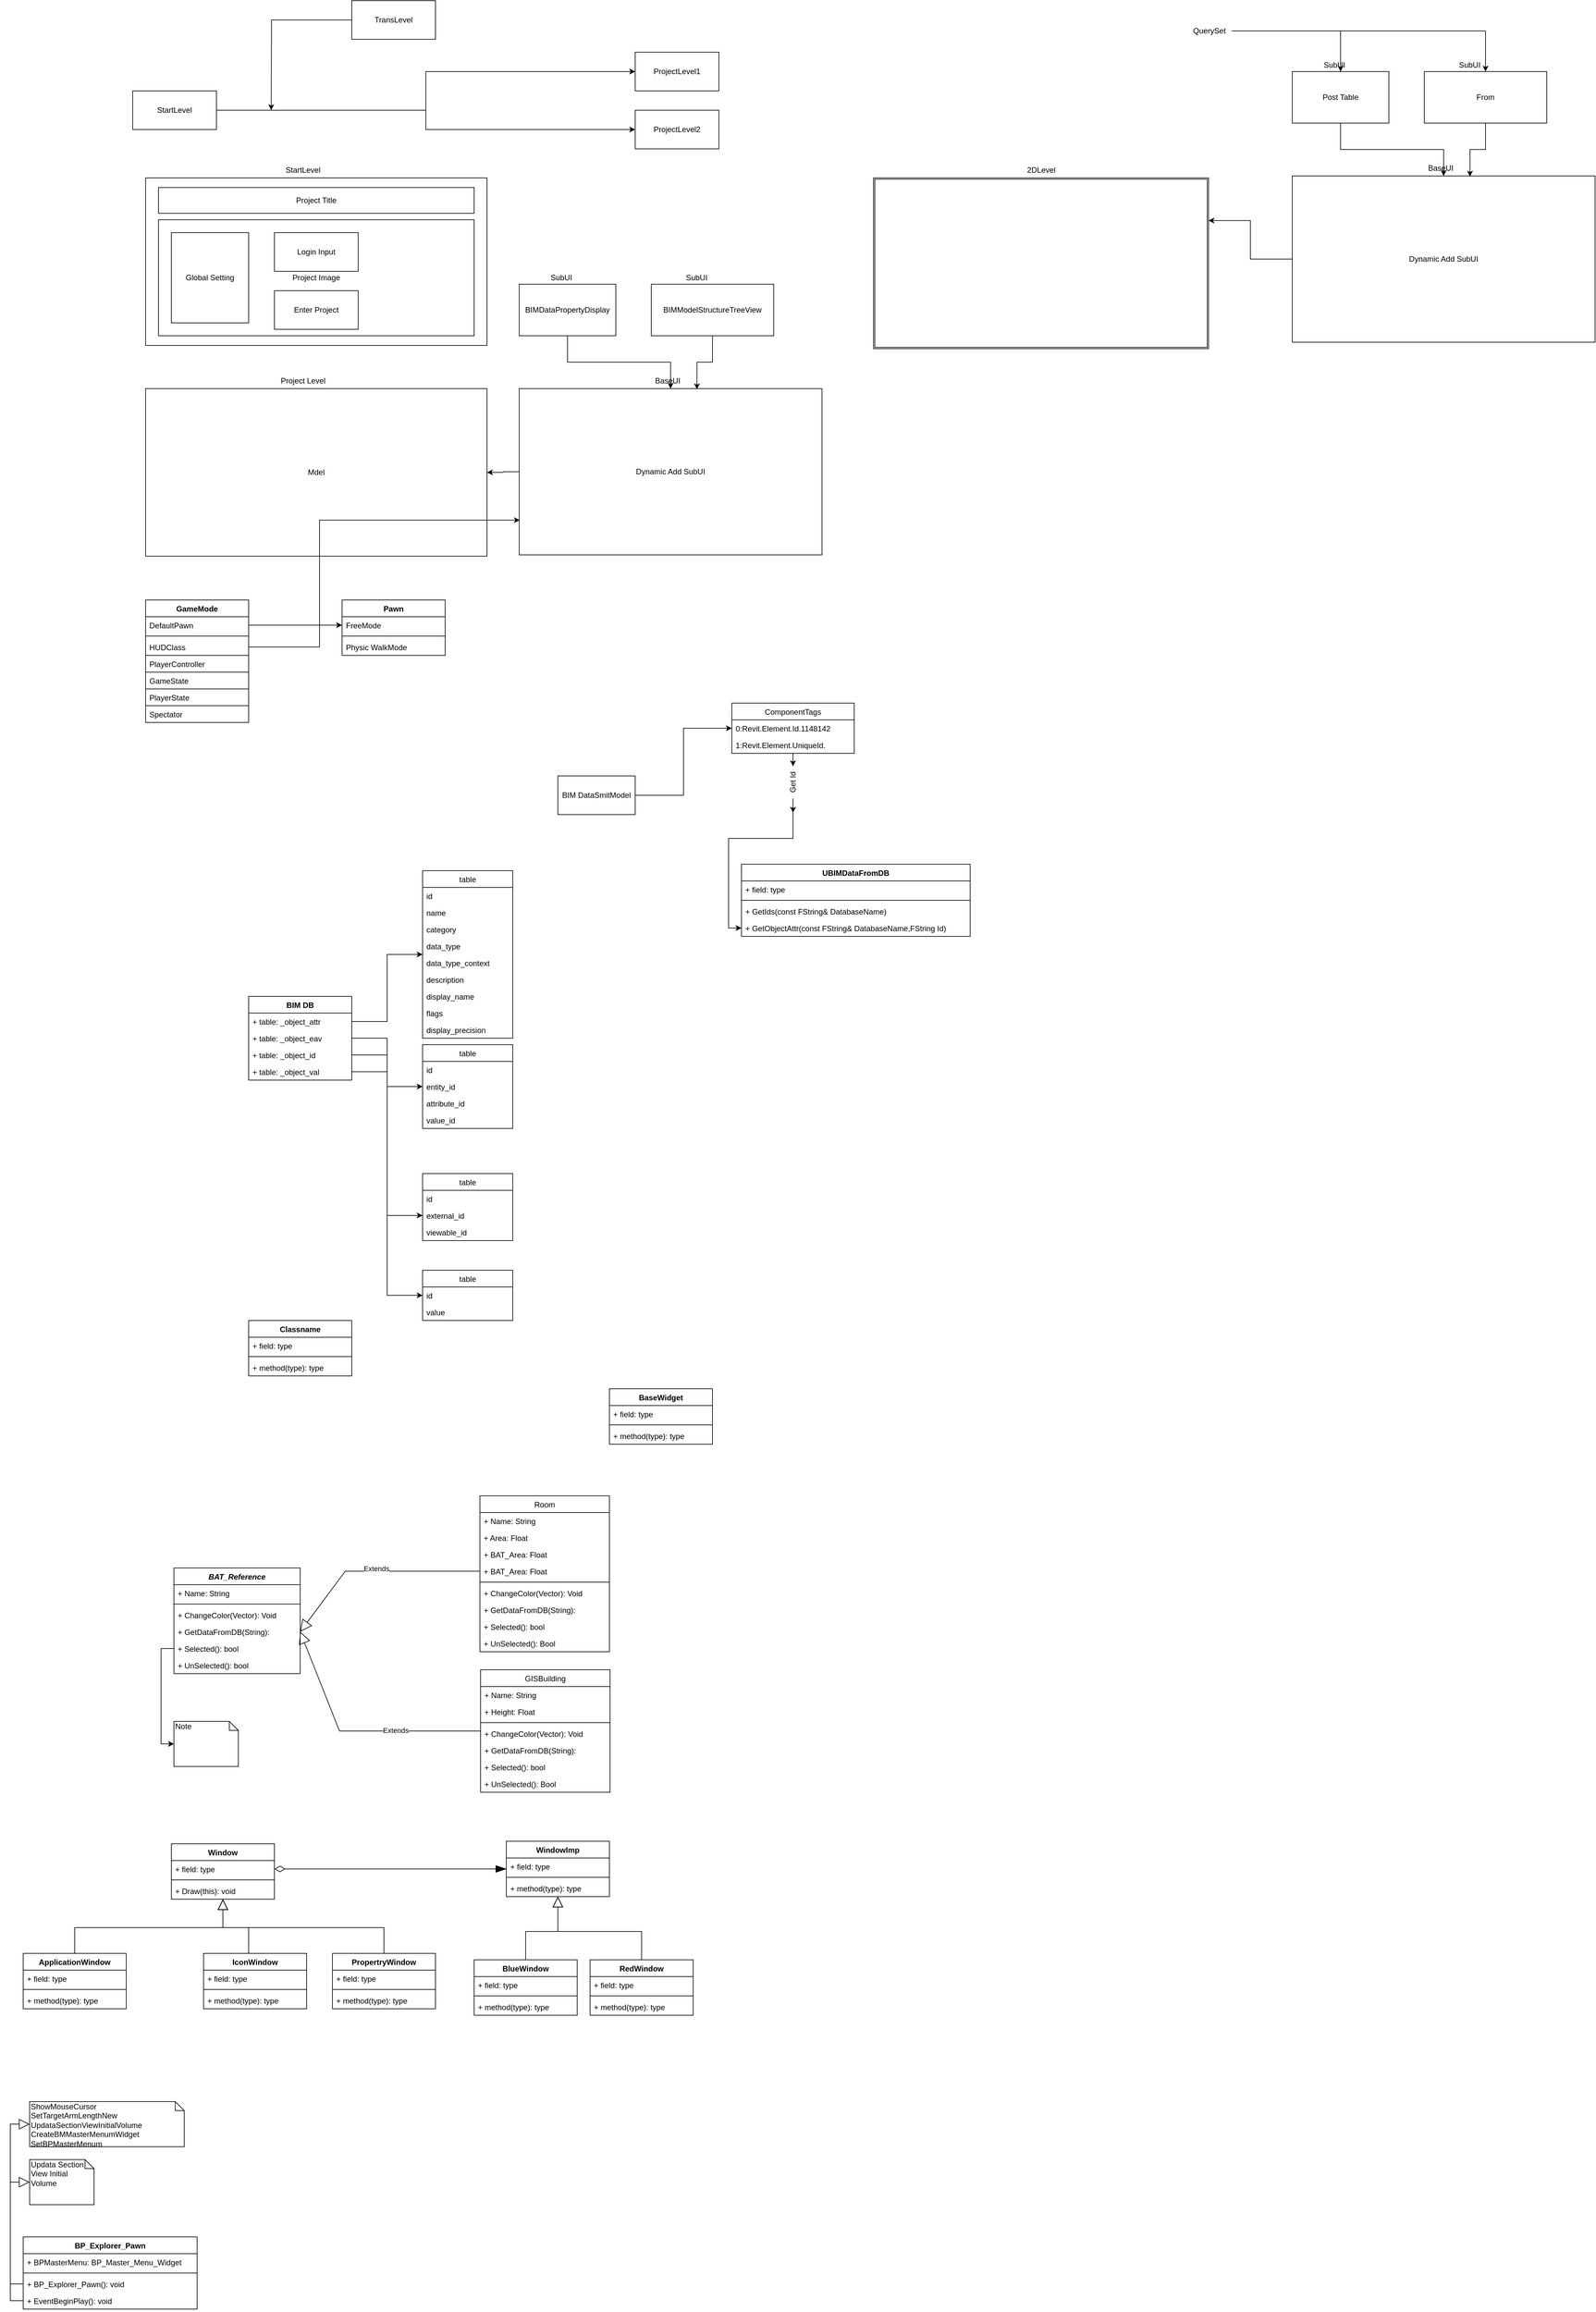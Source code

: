 <mxfile version="13.1.3" type="github">
  <diagram name="Page-1" id="9f46799a-70d6-7492-0946-bef42562c5a5">
    <mxGraphModel dx="2522" dy="833" grid="1" gridSize="10" guides="1" tooltips="1" connect="1" arrows="1" fold="1" page="1" pageScale="1" pageWidth="1100" pageHeight="850" background="#ffffff" math="0" shadow="0">
      <root>
        <mxCell id="0" />
        <mxCell id="1" parent="0" />
        <mxCell id="k9CPRZBm4vdzibTK0ZEi-4" style="edgeStyle=orthogonalEdgeStyle;rounded=0;orthogonalLoop=1;jettySize=auto;html=1;exitX=1;exitY=0.5;exitDx=0;exitDy=0;" parent="1" source="k9CPRZBm4vdzibTK0ZEi-2" target="k9CPRZBm4vdzibTK0ZEi-3" edge="1">
          <mxGeometry relative="1" as="geometry" />
        </mxCell>
        <mxCell id="k9CPRZBm4vdzibTK0ZEi-9" style="edgeStyle=orthogonalEdgeStyle;rounded=0;orthogonalLoop=1;jettySize=auto;html=1;" parent="1" source="k9CPRZBm4vdzibTK0ZEi-2" target="k9CPRZBm4vdzibTK0ZEi-8" edge="1">
          <mxGeometry relative="1" as="geometry" />
        </mxCell>
        <mxCell id="k9CPRZBm4vdzibTK0ZEi-2" value="StartLevel" style="rounded=0;whiteSpace=wrap;html=1;" parent="1" vertex="1">
          <mxGeometry x="40" y="160" width="130" height="60" as="geometry" />
        </mxCell>
        <mxCell id="k9CPRZBm4vdzibTK0ZEi-3" value="ProjectLevel1" style="rounded=0;whiteSpace=wrap;html=1;" parent="1" vertex="1">
          <mxGeometry x="820" y="100" width="130" height="60" as="geometry" />
        </mxCell>
        <mxCell id="k9CPRZBm4vdzibTK0ZEi-7" style="edgeStyle=orthogonalEdgeStyle;rounded=0;orthogonalLoop=1;jettySize=auto;html=1;" parent="1" source="k9CPRZBm4vdzibTK0ZEi-6" edge="1">
          <mxGeometry relative="1" as="geometry">
            <mxPoint x="255" y="190" as="targetPoint" />
          </mxGeometry>
        </mxCell>
        <mxCell id="k9CPRZBm4vdzibTK0ZEi-6" value="TransLevel" style="rounded=0;whiteSpace=wrap;html=1;" parent="1" vertex="1">
          <mxGeometry x="380" y="20" width="130" height="60" as="geometry" />
        </mxCell>
        <mxCell id="k9CPRZBm4vdzibTK0ZEi-8" value="ProjectLevel2" style="rounded=0;whiteSpace=wrap;html=1;" parent="1" vertex="1">
          <mxGeometry x="820" y="190" width="130" height="60" as="geometry" />
        </mxCell>
        <mxCell id="k9CPRZBm4vdzibTK0ZEi-12" value="" style="rounded=0;whiteSpace=wrap;html=1;" parent="1" vertex="1">
          <mxGeometry x="60" y="295" width="530" height="260" as="geometry" />
        </mxCell>
        <mxCell id="k9CPRZBm4vdzibTK0ZEi-14" value="Project Image" style="rounded=0;whiteSpace=wrap;html=1;" parent="1" vertex="1">
          <mxGeometry x="80" y="360" width="490" height="180" as="geometry" />
        </mxCell>
        <mxCell id="k9CPRZBm4vdzibTK0ZEi-15" value="Project Title" style="rounded=0;whiteSpace=wrap;html=1;" parent="1" vertex="1">
          <mxGeometry x="80" y="310" width="490" height="40" as="geometry" />
        </mxCell>
        <mxCell id="k9CPRZBm4vdzibTK0ZEi-17" value="StartLevel" style="text;html=1;align=center;verticalAlign=middle;resizable=0;points=[];autosize=1;" parent="1" vertex="1">
          <mxGeometry x="269" y="273" width="70" height="20" as="geometry" />
        </mxCell>
        <mxCell id="k9CPRZBm4vdzibTK0ZEi-18" value="Mdel" style="rounded=0;whiteSpace=wrap;html=1;" parent="1" vertex="1">
          <mxGeometry x="60" y="622" width="530" height="260" as="geometry" />
        </mxCell>
        <mxCell id="k9CPRZBm4vdzibTK0ZEi-21" value="Project Level" style="text;html=1;align=center;verticalAlign=middle;resizable=0;points=[];autosize=1;" parent="1" vertex="1">
          <mxGeometry x="264" y="600" width="80" height="20" as="geometry" />
        </mxCell>
        <mxCell id="k9CPRZBm4vdzibTK0ZEi-22" value="Login Input" style="rounded=0;whiteSpace=wrap;html=1;" parent="1" vertex="1">
          <mxGeometry x="260" y="380" width="130" height="60" as="geometry" />
        </mxCell>
        <mxCell id="k9CPRZBm4vdzibTK0ZEi-23" value="Global Setting" style="rounded=0;whiteSpace=wrap;html=1;" parent="1" vertex="1">
          <mxGeometry x="100" y="380" width="120" height="140" as="geometry" />
        </mxCell>
        <mxCell id="k9CPRZBm4vdzibTK0ZEi-24" value="Enter Project" style="rounded=0;whiteSpace=wrap;html=1;" parent="1" vertex="1">
          <mxGeometry x="260" y="470" width="130" height="60" as="geometry" />
        </mxCell>
        <mxCell id="k9CPRZBm4vdzibTK0ZEi-55" style="edgeStyle=orthogonalEdgeStyle;rounded=0;orthogonalLoop=1;jettySize=auto;html=1;" parent="1" source="k9CPRZBm4vdzibTK0ZEi-25" target="k9CPRZBm4vdzibTK0ZEi-18" edge="1">
          <mxGeometry relative="1" as="geometry" />
        </mxCell>
        <mxCell id="k9CPRZBm4vdzibTK0ZEi-25" value="Dynamic Add SubUI" style="rounded=0;whiteSpace=wrap;html=1;" parent="1" vertex="1">
          <mxGeometry x="640" y="622" width="470" height="258" as="geometry" />
        </mxCell>
        <mxCell id="k9CPRZBm4vdzibTK0ZEi-26" value="BaseUI" style="text;html=1;align=center;verticalAlign=middle;resizable=0;points=[];autosize=1;" parent="1" vertex="1">
          <mxGeometry x="845" y="600" width="50" height="20" as="geometry" />
        </mxCell>
        <mxCell id="k9CPRZBm4vdzibTK0ZEi-30" style="edgeStyle=orthogonalEdgeStyle;rounded=0;orthogonalLoop=1;jettySize=auto;html=1;" parent="1" source="k9CPRZBm4vdzibTK0ZEi-28" target="k9CPRZBm4vdzibTK0ZEi-25" edge="1">
          <mxGeometry relative="1" as="geometry" />
        </mxCell>
        <mxCell id="k9CPRZBm4vdzibTK0ZEi-28" value="BIMDataPropertyDisplay" style="rounded=0;whiteSpace=wrap;html=1;" parent="1" vertex="1">
          <mxGeometry x="640" y="460" width="150" height="80" as="geometry" />
        </mxCell>
        <mxCell id="k9CPRZBm4vdzibTK0ZEi-29" value="SubUI" style="text;html=1;align=center;verticalAlign=middle;resizable=0;points=[];autosize=1;" parent="1" vertex="1">
          <mxGeometry x="680" y="440" width="50" height="20" as="geometry" />
        </mxCell>
        <mxCell id="k9CPRZBm4vdzibTK0ZEi-37" value="GameMode" style="swimlane;fontStyle=1;align=center;verticalAlign=top;childLayout=stackLayout;horizontal=1;startSize=26;horizontalStack=0;resizeParent=1;resizeParentMax=0;resizeLast=0;collapsible=1;marginBottom=0;" parent="1" vertex="1">
          <mxGeometry x="60" y="950" width="160" height="190" as="geometry">
            <mxRectangle x="60" y="940" width="100" height="26" as="alternateBounds" />
          </mxGeometry>
        </mxCell>
        <mxCell id="k9CPRZBm4vdzibTK0ZEi-38" value="DefaultPawn" style="text;strokeColor=none;fillColor=none;align=left;verticalAlign=top;spacingLeft=4;spacingRight=4;overflow=hidden;rotatable=0;points=[[0,0.5],[1,0.5]];portConstraint=eastwest;" parent="k9CPRZBm4vdzibTK0ZEi-37" vertex="1">
          <mxGeometry y="26" width="160" height="26" as="geometry" />
        </mxCell>
        <mxCell id="k9CPRZBm4vdzibTK0ZEi-39" value="" style="line;strokeWidth=1;fillColor=none;align=left;verticalAlign=middle;spacingTop=-1;spacingLeft=3;spacingRight=3;rotatable=0;labelPosition=right;points=[];portConstraint=eastwest;" parent="k9CPRZBm4vdzibTK0ZEi-37" vertex="1">
          <mxGeometry y="52" width="160" height="8" as="geometry" />
        </mxCell>
        <mxCell id="k9CPRZBm4vdzibTK0ZEi-40" value="HUDClass" style="text;strokeColor=none;fillColor=none;align=left;verticalAlign=top;spacingLeft=4;spacingRight=4;overflow=hidden;rotatable=0;points=[[0,0.5],[1,0.5]];portConstraint=eastwest;" parent="k9CPRZBm4vdzibTK0ZEi-37" vertex="1">
          <mxGeometry y="60" width="160" height="26" as="geometry" />
        </mxCell>
        <mxCell id="k9CPRZBm4vdzibTK0ZEi-41" value="PlayerController" style="text;strokeColor=#000000;fillColor=none;align=left;verticalAlign=top;spacingLeft=4;spacingRight=4;overflow=hidden;rotatable=0;points=[[0,0.5],[1,0.5]];portConstraint=eastwest;" parent="k9CPRZBm4vdzibTK0ZEi-37" vertex="1">
          <mxGeometry y="86" width="160" height="26" as="geometry" />
        </mxCell>
        <mxCell id="k9CPRZBm4vdzibTK0ZEi-42" value="GameState" style="text;strokeColor=#000000;fillColor=none;align=left;verticalAlign=top;spacingLeft=4;spacingRight=4;overflow=hidden;rotatable=0;points=[[0,0.5],[1,0.5]];portConstraint=eastwest;" parent="k9CPRZBm4vdzibTK0ZEi-37" vertex="1">
          <mxGeometry y="112" width="160" height="26" as="geometry" />
        </mxCell>
        <mxCell id="k9CPRZBm4vdzibTK0ZEi-43" value="PlayerState" style="text;strokeColor=#000000;fillColor=none;align=left;verticalAlign=top;spacingLeft=4;spacingRight=4;overflow=hidden;rotatable=0;points=[[0,0.5],[1,0.5]];portConstraint=eastwest;" parent="k9CPRZBm4vdzibTK0ZEi-37" vertex="1">
          <mxGeometry y="138" width="160" height="26" as="geometry" />
        </mxCell>
        <mxCell id="k9CPRZBm4vdzibTK0ZEi-44" value="Spectator" style="text;strokeColor=#000000;fillColor=none;align=left;verticalAlign=top;spacingLeft=4;spacingRight=4;overflow=hidden;rotatable=0;points=[[0,0.5],[1,0.5]];portConstraint=eastwest;" parent="k9CPRZBm4vdzibTK0ZEi-37" vertex="1">
          <mxGeometry y="164" width="160" height="26" as="geometry" />
        </mxCell>
        <mxCell id="k9CPRZBm4vdzibTK0ZEi-50" style="edgeStyle=orthogonalEdgeStyle;rounded=0;orthogonalLoop=1;jettySize=auto;html=1;exitX=1;exitY=0.5;exitDx=0;exitDy=0;" parent="1" source="k9CPRZBm4vdzibTK0ZEi-38" target="k9CPRZBm4vdzibTK0ZEi-47" edge="1">
          <mxGeometry relative="1" as="geometry" />
        </mxCell>
        <mxCell id="k9CPRZBm4vdzibTK0ZEi-46" value="Pawn" style="swimlane;fontStyle=1;align=center;verticalAlign=top;childLayout=stackLayout;horizontal=1;startSize=26;horizontalStack=0;resizeParent=1;resizeParentMax=0;resizeLast=0;collapsible=1;marginBottom=0;strokeColor=#000000;" parent="1" vertex="1">
          <mxGeometry x="365" y="950" width="160" height="86" as="geometry" />
        </mxCell>
        <mxCell id="k9CPRZBm4vdzibTK0ZEi-47" value="FreeMode" style="text;strokeColor=none;fillColor=none;align=left;verticalAlign=top;spacingLeft=4;spacingRight=4;overflow=hidden;rotatable=0;points=[[0,0.5],[1,0.5]];portConstraint=eastwest;" parent="k9CPRZBm4vdzibTK0ZEi-46" vertex="1">
          <mxGeometry y="26" width="160" height="26" as="geometry" />
        </mxCell>
        <mxCell id="k9CPRZBm4vdzibTK0ZEi-48" value="" style="line;strokeWidth=1;fillColor=none;align=left;verticalAlign=middle;spacingTop=-1;spacingLeft=3;spacingRight=3;rotatable=0;labelPosition=right;points=[];portConstraint=eastwest;" parent="k9CPRZBm4vdzibTK0ZEi-46" vertex="1">
          <mxGeometry y="52" width="160" height="8" as="geometry" />
        </mxCell>
        <mxCell id="k9CPRZBm4vdzibTK0ZEi-49" value="Physic WalkMode" style="text;strokeColor=none;fillColor=none;align=left;verticalAlign=top;spacingLeft=4;spacingRight=4;overflow=hidden;rotatable=0;points=[[0,0.5],[1,0.5]];portConstraint=eastwest;" parent="k9CPRZBm4vdzibTK0ZEi-46" vertex="1">
          <mxGeometry y="60" width="160" height="26" as="geometry" />
        </mxCell>
        <mxCell id="k9CPRZBm4vdzibTK0ZEi-51" style="edgeStyle=orthogonalEdgeStyle;rounded=0;orthogonalLoop=1;jettySize=auto;html=1;entryX=0.002;entryY=0.791;entryDx=0;entryDy=0;entryPerimeter=0;" parent="1" source="k9CPRZBm4vdzibTK0ZEi-40" target="k9CPRZBm4vdzibTK0ZEi-25" edge="1">
          <mxGeometry relative="1" as="geometry">
            <Array as="points">
              <mxPoint x="330" y="1023" />
              <mxPoint x="330" y="826" />
            </Array>
          </mxGeometry>
        </mxCell>
        <mxCell id="k9CPRZBm4vdzibTK0ZEi-54" style="edgeStyle=orthogonalEdgeStyle;rounded=0;orthogonalLoop=1;jettySize=auto;html=1;entryX=0.587;entryY=0.004;entryDx=0;entryDy=0;entryPerimeter=0;" parent="1" source="k9CPRZBm4vdzibTK0ZEi-52" target="k9CPRZBm4vdzibTK0ZEi-25" edge="1">
          <mxGeometry relative="1" as="geometry" />
        </mxCell>
        <mxCell id="k9CPRZBm4vdzibTK0ZEi-52" value="BIMModelStructureTreeView" style="rounded=0;whiteSpace=wrap;html=1;" parent="1" vertex="1">
          <mxGeometry x="845" y="460" width="190" height="80" as="geometry" />
        </mxCell>
        <mxCell id="k9CPRZBm4vdzibTK0ZEi-53" value="SubUI" style="text;html=1;align=center;verticalAlign=middle;resizable=0;points=[];autosize=1;" parent="1" vertex="1">
          <mxGeometry x="890" y="440" width="50" height="20" as="geometry" />
        </mxCell>
        <mxCell id="k9CPRZBm4vdzibTK0ZEi-56" value="" style="shape=ext;double=1;rounded=0;whiteSpace=wrap;html=1;strokeColor=#000000;" parent="1" vertex="1">
          <mxGeometry x="1190" y="295" width="520" height="265" as="geometry" />
        </mxCell>
        <mxCell id="k9CPRZBm4vdzibTK0ZEi-57" value="2DLevel" style="text;html=1;align=center;verticalAlign=middle;resizable=0;points=[];autosize=1;" parent="1" vertex="1">
          <mxGeometry x="1420" y="273" width="60" height="20" as="geometry" />
        </mxCell>
        <mxCell id="k9CPRZBm4vdzibTK0ZEi-76" style="edgeStyle=orthogonalEdgeStyle;rounded=0;orthogonalLoop=1;jettySize=auto;html=1;entryX=1;entryY=0.25;entryDx=0;entryDy=0;" parent="1" source="k9CPRZBm4vdzibTK0ZEi-68" target="k9CPRZBm4vdzibTK0ZEi-56" edge="1">
          <mxGeometry relative="1" as="geometry" />
        </mxCell>
        <mxCell id="k9CPRZBm4vdzibTK0ZEi-68" value="Dynamic Add SubUI" style="rounded=0;whiteSpace=wrap;html=1;" parent="1" vertex="1">
          <mxGeometry x="1840" y="292" width="470" height="258" as="geometry" />
        </mxCell>
        <mxCell id="k9CPRZBm4vdzibTK0ZEi-69" value="BaseUI" style="text;html=1;align=center;verticalAlign=middle;resizable=0;points=[];autosize=1;" parent="1" vertex="1">
          <mxGeometry x="2045" y="270" width="50" height="20" as="geometry" />
        </mxCell>
        <mxCell id="k9CPRZBm4vdzibTK0ZEi-70" style="edgeStyle=orthogonalEdgeStyle;rounded=0;orthogonalLoop=1;jettySize=auto;html=1;" parent="1" source="k9CPRZBm4vdzibTK0ZEi-71" target="k9CPRZBm4vdzibTK0ZEi-68" edge="1">
          <mxGeometry relative="1" as="geometry" />
        </mxCell>
        <mxCell id="k9CPRZBm4vdzibTK0ZEi-71" value="Post Table" style="rounded=0;whiteSpace=wrap;html=1;" parent="1" vertex="1">
          <mxGeometry x="1840" y="130" width="150" height="80" as="geometry" />
        </mxCell>
        <mxCell id="k9CPRZBm4vdzibTK0ZEi-72" value="SubUI" style="text;html=1;align=center;verticalAlign=middle;resizable=0;points=[];autosize=1;" parent="1" vertex="1">
          <mxGeometry x="1880" y="110" width="50" height="20" as="geometry" />
        </mxCell>
        <mxCell id="k9CPRZBm4vdzibTK0ZEi-73" style="edgeStyle=orthogonalEdgeStyle;rounded=0;orthogonalLoop=1;jettySize=auto;html=1;entryX=0.587;entryY=0.004;entryDx=0;entryDy=0;entryPerimeter=0;" parent="1" source="k9CPRZBm4vdzibTK0ZEi-74" target="k9CPRZBm4vdzibTK0ZEi-68" edge="1">
          <mxGeometry relative="1" as="geometry" />
        </mxCell>
        <mxCell id="k9CPRZBm4vdzibTK0ZEi-74" value="From" style="rounded=0;whiteSpace=wrap;html=1;" parent="1" vertex="1">
          <mxGeometry x="2045" y="130" width="190" height="80" as="geometry" />
        </mxCell>
        <mxCell id="k9CPRZBm4vdzibTK0ZEi-75" value="SubUI" style="text;html=1;align=center;verticalAlign=middle;resizable=0;points=[];autosize=1;" parent="1" vertex="1">
          <mxGeometry x="2090" y="110" width="50" height="20" as="geometry" />
        </mxCell>
        <mxCell id="k9CPRZBm4vdzibTK0ZEi-79" style="edgeStyle=orthogonalEdgeStyle;rounded=0;orthogonalLoop=1;jettySize=auto;html=1;" parent="1" source="k9CPRZBm4vdzibTK0ZEi-78" target="k9CPRZBm4vdzibTK0ZEi-71" edge="1">
          <mxGeometry relative="1" as="geometry" />
        </mxCell>
        <mxCell id="k9CPRZBm4vdzibTK0ZEi-80" style="edgeStyle=orthogonalEdgeStyle;rounded=0;orthogonalLoop=1;jettySize=auto;html=1;" parent="1" source="k9CPRZBm4vdzibTK0ZEi-78" target="k9CPRZBm4vdzibTK0ZEi-74" edge="1">
          <mxGeometry relative="1" as="geometry" />
        </mxCell>
        <mxCell id="k9CPRZBm4vdzibTK0ZEi-78" value="QuerySet" style="text;html=1;align=center;verticalAlign=middle;resizable=0;points=[];autosize=1;" parent="1" vertex="1">
          <mxGeometry x="1676" y="57" width="70" height="20" as="geometry" />
        </mxCell>
        <mxCell id="blvbPl_zFzISdmnuiBMF-66" style="edgeStyle=orthogonalEdgeStyle;rounded=0;orthogonalLoop=1;jettySize=auto;html=1;exitX=1;exitY=0.5;exitDx=0;exitDy=0;entryX=0;entryY=0.5;entryDx=0;entryDy=0;" parent="1" source="blvbPl_zFzISdmnuiBMF-1" target="blvbPl_zFzISdmnuiBMF-54" edge="1">
          <mxGeometry relative="1" as="geometry" />
        </mxCell>
        <mxCell id="blvbPl_zFzISdmnuiBMF-1" value="BIM DataSmitModel" style="rounded=0;whiteSpace=wrap;html=1;" parent="1" vertex="1">
          <mxGeometry x="700" y="1223" width="120" height="60" as="geometry" />
        </mxCell>
        <mxCell id="blvbPl_zFzISdmnuiBMF-67" style="edgeStyle=orthogonalEdgeStyle;rounded=0;orthogonalLoop=1;jettySize=auto;html=1;" parent="1" source="BYONS-yTBRwHY7sCi9W4-3" edge="1">
          <mxGeometry relative="1" as="geometry">
            <mxPoint x="1065" y="1280" as="targetPoint" />
          </mxGeometry>
        </mxCell>
        <mxCell id="blvbPl_zFzISdmnuiBMF-53" value="ComponentTags" style="swimlane;fontStyle=0;childLayout=stackLayout;horizontal=1;startSize=26;fillColor=none;horizontalStack=0;resizeParent=1;resizeParentMax=0;resizeLast=0;collapsible=1;marginBottom=0;" parent="1" vertex="1">
          <mxGeometry x="970" y="1110" width="190" height="78" as="geometry">
            <mxRectangle x="460" y="1549" width="50" height="26" as="alternateBounds" />
          </mxGeometry>
        </mxCell>
        <mxCell id="blvbPl_zFzISdmnuiBMF-54" value="0:Revit.Element.Id.1148142" style="text;strokeColor=none;fillColor=none;align=left;verticalAlign=top;spacingLeft=4;spacingRight=4;overflow=hidden;rotatable=0;points=[[0,0.5],[1,0.5]];portConstraint=eastwest;" parent="blvbPl_zFzISdmnuiBMF-53" vertex="1">
          <mxGeometry y="26" width="190" height="26" as="geometry" />
        </mxCell>
        <mxCell id="blvbPl_zFzISdmnuiBMF-55" value="1:Revit.Element.UniqueId." style="text;strokeColor=none;fillColor=none;align=left;verticalAlign=top;spacingLeft=4;spacingRight=4;overflow=hidden;rotatable=0;points=[[0,0.5],[1,0.5]];portConstraint=eastwest;" parent="blvbPl_zFzISdmnuiBMF-53" vertex="1">
          <mxGeometry y="52" width="190" height="26" as="geometry" />
        </mxCell>
        <mxCell id="blvbPl_zFzISdmnuiBMF-2" value="BIM DB" style="swimlane;fontStyle=1;align=center;verticalAlign=top;childLayout=stackLayout;horizontal=1;startSize=26;horizontalStack=0;resizeParent=1;resizeParentMax=0;resizeLast=0;collapsible=1;marginBottom=0;" parent="1" vertex="1">
          <mxGeometry x="220" y="1565" width="160" height="130" as="geometry" />
        </mxCell>
        <mxCell id="blvbPl_zFzISdmnuiBMF-3" value="+ table: _object_attr" style="text;strokeColor=none;fillColor=none;align=left;verticalAlign=top;spacingLeft=4;spacingRight=4;overflow=hidden;rotatable=0;points=[[0,0.5],[1,0.5]];portConstraint=eastwest;" parent="blvbPl_zFzISdmnuiBMF-2" vertex="1">
          <mxGeometry y="26" width="160" height="26" as="geometry" />
        </mxCell>
        <mxCell id="blvbPl_zFzISdmnuiBMF-5" value="+ table: _object_eav" style="text;strokeColor=none;fillColor=none;align=left;verticalAlign=top;spacingLeft=4;spacingRight=4;overflow=hidden;rotatable=0;points=[[0,0.5],[1,0.5]];portConstraint=eastwest;" parent="blvbPl_zFzISdmnuiBMF-2" vertex="1">
          <mxGeometry y="52" width="160" height="26" as="geometry" />
        </mxCell>
        <mxCell id="blvbPl_zFzISdmnuiBMF-6" value="+ table: _object_id" style="text;strokeColor=none;fillColor=none;align=left;verticalAlign=top;spacingLeft=4;spacingRight=4;overflow=hidden;rotatable=0;points=[[0,0.5],[1,0.5]];portConstraint=eastwest;" parent="blvbPl_zFzISdmnuiBMF-2" vertex="1">
          <mxGeometry y="78" width="160" height="26" as="geometry" />
        </mxCell>
        <mxCell id="blvbPl_zFzISdmnuiBMF-7" value="+ table: _object_val" style="text;strokeColor=none;fillColor=none;align=left;verticalAlign=top;spacingLeft=4;spacingRight=4;overflow=hidden;rotatable=0;points=[[0,0.5],[1,0.5]];portConstraint=eastwest;" parent="blvbPl_zFzISdmnuiBMF-2" vertex="1">
          <mxGeometry y="104" width="160" height="26" as="geometry" />
        </mxCell>
        <mxCell id="blvbPl_zFzISdmnuiBMF-12" style="edgeStyle=orthogonalEdgeStyle;rounded=0;orthogonalLoop=1;jettySize=auto;html=1;" parent="1" source="blvbPl_zFzISdmnuiBMF-3" target="blvbPl_zFzISdmnuiBMF-8" edge="1">
          <mxGeometry relative="1" as="geometry" />
        </mxCell>
        <mxCell id="blvbPl_zFzISdmnuiBMF-8" value="table" style="swimlane;fontStyle=0;childLayout=stackLayout;horizontal=1;startSize=26;fillColor=none;horizontalStack=0;resizeParent=1;resizeParentMax=0;resizeLast=0;collapsible=1;marginBottom=0;" parent="1" vertex="1">
          <mxGeometry x="490" y="1370" width="140" height="260" as="geometry">
            <mxRectangle x="460" y="1549" width="50" height="26" as="alternateBounds" />
          </mxGeometry>
        </mxCell>
        <mxCell id="blvbPl_zFzISdmnuiBMF-9" value="id" style="text;strokeColor=none;fillColor=none;align=left;verticalAlign=top;spacingLeft=4;spacingRight=4;overflow=hidden;rotatable=0;points=[[0,0.5],[1,0.5]];portConstraint=eastwest;" parent="blvbPl_zFzISdmnuiBMF-8" vertex="1">
          <mxGeometry y="26" width="140" height="26" as="geometry" />
        </mxCell>
        <mxCell id="blvbPl_zFzISdmnuiBMF-10" value="name" style="text;strokeColor=none;fillColor=none;align=left;verticalAlign=top;spacingLeft=4;spacingRight=4;overflow=hidden;rotatable=0;points=[[0,0.5],[1,0.5]];portConstraint=eastwest;" parent="blvbPl_zFzISdmnuiBMF-8" vertex="1">
          <mxGeometry y="52" width="140" height="26" as="geometry" />
        </mxCell>
        <mxCell id="blvbPl_zFzISdmnuiBMF-11" value="category" style="text;strokeColor=none;fillColor=none;align=left;verticalAlign=top;spacingLeft=4;spacingRight=4;overflow=hidden;rotatable=0;points=[[0,0.5],[1,0.5]];portConstraint=eastwest;" parent="blvbPl_zFzISdmnuiBMF-8" vertex="1">
          <mxGeometry y="78" width="140" height="26" as="geometry" />
        </mxCell>
        <mxCell id="blvbPl_zFzISdmnuiBMF-13" value="data_type" style="text;strokeColor=none;fillColor=none;align=left;verticalAlign=top;spacingLeft=4;spacingRight=4;overflow=hidden;rotatable=0;points=[[0,0.5],[1,0.5]];portConstraint=eastwest;" parent="blvbPl_zFzISdmnuiBMF-8" vertex="1">
          <mxGeometry y="104" width="140" height="26" as="geometry" />
        </mxCell>
        <mxCell id="blvbPl_zFzISdmnuiBMF-14" value="data_type_context" style="text;strokeColor=none;fillColor=none;align=left;verticalAlign=top;spacingLeft=4;spacingRight=4;overflow=hidden;rotatable=0;points=[[0,0.5],[1,0.5]];portConstraint=eastwest;" parent="blvbPl_zFzISdmnuiBMF-8" vertex="1">
          <mxGeometry y="130" width="140" height="26" as="geometry" />
        </mxCell>
        <mxCell id="blvbPl_zFzISdmnuiBMF-15" value="description" style="text;strokeColor=none;fillColor=none;align=left;verticalAlign=top;spacingLeft=4;spacingRight=4;overflow=hidden;rotatable=0;points=[[0,0.5],[1,0.5]];portConstraint=eastwest;" parent="blvbPl_zFzISdmnuiBMF-8" vertex="1">
          <mxGeometry y="156" width="140" height="26" as="geometry" />
        </mxCell>
        <mxCell id="blvbPl_zFzISdmnuiBMF-16" value="display_name" style="text;strokeColor=none;fillColor=none;align=left;verticalAlign=top;spacingLeft=4;spacingRight=4;overflow=hidden;rotatable=0;points=[[0,0.5],[1,0.5]];portConstraint=eastwest;" parent="blvbPl_zFzISdmnuiBMF-8" vertex="1">
          <mxGeometry y="182" width="140" height="26" as="geometry" />
        </mxCell>
        <mxCell id="blvbPl_zFzISdmnuiBMF-17" value="flags" style="text;strokeColor=none;fillColor=none;align=left;verticalAlign=top;spacingLeft=4;spacingRight=4;overflow=hidden;rotatable=0;points=[[0,0.5],[1,0.5]];portConstraint=eastwest;" parent="blvbPl_zFzISdmnuiBMF-8" vertex="1">
          <mxGeometry y="208" width="140" height="26" as="geometry" />
        </mxCell>
        <mxCell id="blvbPl_zFzISdmnuiBMF-18" value="display_precision" style="text;strokeColor=none;fillColor=none;align=left;verticalAlign=top;spacingLeft=4;spacingRight=4;overflow=hidden;rotatable=0;points=[[0,0.5],[1,0.5]];portConstraint=eastwest;" parent="blvbPl_zFzISdmnuiBMF-8" vertex="1">
          <mxGeometry y="234" width="140" height="26" as="geometry" />
        </mxCell>
        <mxCell id="blvbPl_zFzISdmnuiBMF-19" value="table" style="swimlane;fontStyle=0;childLayout=stackLayout;horizontal=1;startSize=26;fillColor=none;horizontalStack=0;resizeParent=1;resizeParentMax=0;resizeLast=0;collapsible=1;marginBottom=0;" parent="1" vertex="1">
          <mxGeometry x="490" y="1640" width="140" height="130" as="geometry">
            <mxRectangle x="460" y="1549" width="50" height="26" as="alternateBounds" />
          </mxGeometry>
        </mxCell>
        <mxCell id="blvbPl_zFzISdmnuiBMF-20" value="id" style="text;strokeColor=none;fillColor=none;align=left;verticalAlign=top;spacingLeft=4;spacingRight=4;overflow=hidden;rotatable=0;points=[[0,0.5],[1,0.5]];portConstraint=eastwest;" parent="blvbPl_zFzISdmnuiBMF-19" vertex="1">
          <mxGeometry y="26" width="140" height="26" as="geometry" />
        </mxCell>
        <mxCell id="blvbPl_zFzISdmnuiBMF-21" value="entity_id" style="text;strokeColor=none;fillColor=none;align=left;verticalAlign=top;spacingLeft=4;spacingRight=4;overflow=hidden;rotatable=0;points=[[0,0.5],[1,0.5]];portConstraint=eastwest;" parent="blvbPl_zFzISdmnuiBMF-19" vertex="1">
          <mxGeometry y="52" width="140" height="26" as="geometry" />
        </mxCell>
        <mxCell id="blvbPl_zFzISdmnuiBMF-22" value="attribute_id" style="text;strokeColor=none;fillColor=none;align=left;verticalAlign=top;spacingLeft=4;spacingRight=4;overflow=hidden;rotatable=0;points=[[0,0.5],[1,0.5]];portConstraint=eastwest;" parent="blvbPl_zFzISdmnuiBMF-19" vertex="1">
          <mxGeometry y="78" width="140" height="26" as="geometry" />
        </mxCell>
        <mxCell id="blvbPl_zFzISdmnuiBMF-23" value="value_id" style="text;strokeColor=none;fillColor=none;align=left;verticalAlign=top;spacingLeft=4;spacingRight=4;overflow=hidden;rotatable=0;points=[[0,0.5],[1,0.5]];portConstraint=eastwest;" parent="blvbPl_zFzISdmnuiBMF-19" vertex="1">
          <mxGeometry y="104" width="140" height="26" as="geometry" />
        </mxCell>
        <mxCell id="blvbPl_zFzISdmnuiBMF-29" style="edgeStyle=orthogonalEdgeStyle;rounded=0;orthogonalLoop=1;jettySize=auto;html=1;entryX=0;entryY=0.5;entryDx=0;entryDy=0;" parent="1" source="blvbPl_zFzISdmnuiBMF-5" target="blvbPl_zFzISdmnuiBMF-19" edge="1">
          <mxGeometry relative="1" as="geometry" />
        </mxCell>
        <mxCell id="blvbPl_zFzISdmnuiBMF-41" style="edgeStyle=orthogonalEdgeStyle;rounded=0;orthogonalLoop=1;jettySize=auto;html=1;entryX=0;entryY=0.5;entryDx=0;entryDy=0;" parent="1" source="blvbPl_zFzISdmnuiBMF-6" target="blvbPl_zFzISdmnuiBMF-32" edge="1">
          <mxGeometry relative="1" as="geometry" />
        </mxCell>
        <mxCell id="blvbPl_zFzISdmnuiBMF-30" value="table" style="swimlane;fontStyle=0;childLayout=stackLayout;horizontal=1;startSize=26;fillColor=none;horizontalStack=0;resizeParent=1;resizeParentMax=0;resizeLast=0;collapsible=1;marginBottom=0;" parent="1" vertex="1">
          <mxGeometry x="490" y="1840" width="140" height="104" as="geometry">
            <mxRectangle x="460" y="1549" width="50" height="26" as="alternateBounds" />
          </mxGeometry>
        </mxCell>
        <mxCell id="blvbPl_zFzISdmnuiBMF-31" value="id" style="text;strokeColor=none;fillColor=none;align=left;verticalAlign=top;spacingLeft=4;spacingRight=4;overflow=hidden;rotatable=0;points=[[0,0.5],[1,0.5]];portConstraint=eastwest;" parent="blvbPl_zFzISdmnuiBMF-30" vertex="1">
          <mxGeometry y="26" width="140" height="26" as="geometry" />
        </mxCell>
        <mxCell id="blvbPl_zFzISdmnuiBMF-32" value="external_id" style="text;strokeColor=none;fillColor=none;align=left;verticalAlign=top;spacingLeft=4;spacingRight=4;overflow=hidden;rotatable=0;points=[[0,0.5],[1,0.5]];portConstraint=eastwest;" parent="blvbPl_zFzISdmnuiBMF-30" vertex="1">
          <mxGeometry y="52" width="140" height="26" as="geometry" />
        </mxCell>
        <mxCell id="blvbPl_zFzISdmnuiBMF-33" value="viewable_id" style="text;strokeColor=none;fillColor=none;align=left;verticalAlign=top;spacingLeft=4;spacingRight=4;overflow=hidden;rotatable=0;points=[[0,0.5],[1,0.5]];portConstraint=eastwest;" parent="blvbPl_zFzISdmnuiBMF-30" vertex="1">
          <mxGeometry y="78" width="140" height="26" as="geometry" />
        </mxCell>
        <mxCell id="blvbPl_zFzISdmnuiBMF-52" style="edgeStyle=orthogonalEdgeStyle;rounded=0;orthogonalLoop=1;jettySize=auto;html=1;exitX=1;exitY=0.5;exitDx=0;exitDy=0;entryX=0;entryY=0.5;entryDx=0;entryDy=0;" parent="1" source="blvbPl_zFzISdmnuiBMF-7" target="blvbPl_zFzISdmnuiBMF-42" edge="1">
          <mxGeometry relative="1" as="geometry" />
        </mxCell>
        <mxCell id="blvbPl_zFzISdmnuiBMF-42" value="table" style="swimlane;fontStyle=0;childLayout=stackLayout;horizontal=1;startSize=26;fillColor=none;horizontalStack=0;resizeParent=1;resizeParentMax=0;resizeLast=0;collapsible=1;marginBottom=0;" parent="1" vertex="1">
          <mxGeometry x="490" y="1990" width="140" height="78" as="geometry">
            <mxRectangle x="490" y="1990" width="50" height="26" as="alternateBounds" />
          </mxGeometry>
        </mxCell>
        <mxCell id="blvbPl_zFzISdmnuiBMF-43" value="id" style="text;strokeColor=none;fillColor=none;align=left;verticalAlign=top;spacingLeft=4;spacingRight=4;overflow=hidden;rotatable=0;points=[[0,0.5],[1,0.5]];portConstraint=eastwest;" parent="blvbPl_zFzISdmnuiBMF-42" vertex="1">
          <mxGeometry y="26" width="140" height="26" as="geometry" />
        </mxCell>
        <mxCell id="blvbPl_zFzISdmnuiBMF-44" value="value" style="text;strokeColor=none;fillColor=none;align=left;verticalAlign=top;spacingLeft=4;spacingRight=4;overflow=hidden;rotatable=0;points=[[0,0.5],[1,0.5]];portConstraint=eastwest;" parent="blvbPl_zFzISdmnuiBMF-42" vertex="1">
          <mxGeometry y="52" width="140" height="26" as="geometry" />
        </mxCell>
        <mxCell id="PW84FLQURkwlP2RJjSWp-1" style="edgeStyle=orthogonalEdgeStyle;rounded=0;orthogonalLoop=1;jettySize=auto;html=1;entryX=0;entryY=0.5;entryDx=0;entryDy=0;" parent="1" source="BYONS-yTBRwHY7sCi9W4-3" target="BYONS-yTBRwHY7sCi9W4-9" edge="1">
          <mxGeometry relative="1" as="geometry">
            <Array as="points">
              <mxPoint x="1065" y="1320" />
              <mxPoint x="965" y="1320" />
              <mxPoint x="965" y="1459" />
            </Array>
          </mxGeometry>
        </mxCell>
        <mxCell id="BYONS-yTBRwHY7sCi9W4-3" value="Get Id" style="text;html=1;align=center;verticalAlign=middle;resizable=0;points=[];autosize=1;rotation=270;" parent="1" vertex="1">
          <mxGeometry x="1040" y="1223" width="50" height="20" as="geometry" />
        </mxCell>
        <mxCell id="BYONS-yTBRwHY7sCi9W4-4" style="edgeStyle=orthogonalEdgeStyle;rounded=0;orthogonalLoop=1;jettySize=auto;html=1;" parent="1" source="blvbPl_zFzISdmnuiBMF-53" target="BYONS-yTBRwHY7sCi9W4-3" edge="1">
          <mxGeometry relative="1" as="geometry">
            <mxPoint x="1065" y="1280" as="targetPoint" />
            <mxPoint x="1065" y="1188" as="sourcePoint" />
          </mxGeometry>
        </mxCell>
        <mxCell id="BYONS-yTBRwHY7sCi9W4-5" value="UBIMDataFromDB" style="swimlane;fontStyle=1;align=center;verticalAlign=top;childLayout=stackLayout;horizontal=1;startSize=26;horizontalStack=0;resizeParent=1;resizeParentMax=0;resizeLast=0;collapsible=1;marginBottom=0;" parent="1" vertex="1">
          <mxGeometry x="985" y="1360" width="355" height="112" as="geometry" />
        </mxCell>
        <mxCell id="BYONS-yTBRwHY7sCi9W4-6" value="+ field: type" style="text;strokeColor=none;fillColor=none;align=left;verticalAlign=top;spacingLeft=4;spacingRight=4;overflow=hidden;rotatable=0;points=[[0,0.5],[1,0.5]];portConstraint=eastwest;" parent="BYONS-yTBRwHY7sCi9W4-5" vertex="1">
          <mxGeometry y="26" width="355" height="26" as="geometry" />
        </mxCell>
        <mxCell id="BYONS-yTBRwHY7sCi9W4-7" value="" style="line;strokeWidth=1;fillColor=none;align=left;verticalAlign=middle;spacingTop=-1;spacingLeft=3;spacingRight=3;rotatable=0;labelPosition=right;points=[];portConstraint=eastwest;" parent="BYONS-yTBRwHY7sCi9W4-5" vertex="1">
          <mxGeometry y="52" width="355" height="8" as="geometry" />
        </mxCell>
        <mxCell id="BYONS-yTBRwHY7sCi9W4-8" value="+ GetIds(const FString&amp; DatabaseName)" style="text;strokeColor=none;fillColor=none;align=left;verticalAlign=top;spacingLeft=4;spacingRight=4;overflow=hidden;rotatable=0;points=[[0,0.5],[1,0.5]];portConstraint=eastwest;" parent="BYONS-yTBRwHY7sCi9W4-5" vertex="1">
          <mxGeometry y="60" width="355" height="26" as="geometry" />
        </mxCell>
        <mxCell id="BYONS-yTBRwHY7sCi9W4-9" value="+ GetObjectAttr(const FString&amp; DatabaseName,FString Id)" style="text;strokeColor=none;fillColor=none;align=left;verticalAlign=top;spacingLeft=4;spacingRight=4;overflow=hidden;rotatable=0;points=[[0,0.5],[1,0.5]];portConstraint=eastwest;" parent="BYONS-yTBRwHY7sCi9W4-5" vertex="1">
          <mxGeometry y="86" width="355" height="26" as="geometry" />
        </mxCell>
        <mxCell id="9M3oVoZKjX-mtU6kJzDE-10" value="Classname" style="swimlane;fontStyle=1;align=center;verticalAlign=top;childLayout=stackLayout;horizontal=1;startSize=26;horizontalStack=0;resizeParent=1;resizeParentMax=0;resizeLast=0;collapsible=1;marginBottom=0;" parent="1" vertex="1">
          <mxGeometry x="220" y="2068" width="160" height="86" as="geometry" />
        </mxCell>
        <mxCell id="9M3oVoZKjX-mtU6kJzDE-11" value="+ field: type" style="text;strokeColor=none;fillColor=none;align=left;verticalAlign=top;spacingLeft=4;spacingRight=4;overflow=hidden;rotatable=0;points=[[0,0.5],[1,0.5]];portConstraint=eastwest;" parent="9M3oVoZKjX-mtU6kJzDE-10" vertex="1">
          <mxGeometry y="26" width="160" height="26" as="geometry" />
        </mxCell>
        <mxCell id="9M3oVoZKjX-mtU6kJzDE-12" value="" style="line;strokeWidth=1;fillColor=none;align=left;verticalAlign=middle;spacingTop=-1;spacingLeft=3;spacingRight=3;rotatable=0;labelPosition=right;points=[];portConstraint=eastwest;" parent="9M3oVoZKjX-mtU6kJzDE-10" vertex="1">
          <mxGeometry y="52" width="160" height="8" as="geometry" />
        </mxCell>
        <mxCell id="9M3oVoZKjX-mtU6kJzDE-13" value="+ method(type): type" style="text;strokeColor=none;fillColor=none;align=left;verticalAlign=top;spacingLeft=4;spacingRight=4;overflow=hidden;rotatable=0;points=[[0,0.5],[1,0.5]];portConstraint=eastwest;" parent="9M3oVoZKjX-mtU6kJzDE-10" vertex="1">
          <mxGeometry y="60" width="160" height="26" as="geometry" />
        </mxCell>
        <mxCell id="9M3oVoZKjX-mtU6kJzDE-19" value="BaseWidget" style="swimlane;fontStyle=1;align=center;verticalAlign=top;childLayout=stackLayout;horizontal=1;startSize=26;horizontalStack=0;resizeParent=1;resizeParentMax=0;resizeLast=0;collapsible=1;marginBottom=0;" parent="1" vertex="1">
          <mxGeometry x="780" y="2174" width="160" height="86" as="geometry" />
        </mxCell>
        <mxCell id="9M3oVoZKjX-mtU6kJzDE-20" value="+ field: type" style="text;strokeColor=none;fillColor=none;align=left;verticalAlign=top;spacingLeft=4;spacingRight=4;overflow=hidden;rotatable=0;points=[[0,0.5],[1,0.5]];portConstraint=eastwest;" parent="9M3oVoZKjX-mtU6kJzDE-19" vertex="1">
          <mxGeometry y="26" width="160" height="26" as="geometry" />
        </mxCell>
        <mxCell id="9M3oVoZKjX-mtU6kJzDE-21" value="" style="line;strokeWidth=1;fillColor=none;align=left;verticalAlign=middle;spacingTop=-1;spacingLeft=3;spacingRight=3;rotatable=0;labelPosition=right;points=[];portConstraint=eastwest;" parent="9M3oVoZKjX-mtU6kJzDE-19" vertex="1">
          <mxGeometry y="52" width="160" height="8" as="geometry" />
        </mxCell>
        <mxCell id="9M3oVoZKjX-mtU6kJzDE-22" value="+ method(type): type" style="text;strokeColor=none;fillColor=none;align=left;verticalAlign=top;spacingLeft=4;spacingRight=4;overflow=hidden;rotatable=0;points=[[0,0.5],[1,0.5]];portConstraint=eastwest;" parent="9M3oVoZKjX-mtU6kJzDE-19" vertex="1">
          <mxGeometry y="60" width="160" height="26" as="geometry" />
        </mxCell>
        <mxCell id="p3HhqboVuZkuSFPHMbFr-2" value="BAT_Reference" style="swimlane;fontStyle=3;align=center;verticalAlign=top;childLayout=stackLayout;horizontal=1;startSize=26;horizontalStack=0;resizeParent=1;resizeParentMax=0;resizeLast=0;collapsible=1;marginBottom=0;" vertex="1" parent="1">
          <mxGeometry x="104" y="2452" width="196" height="164" as="geometry" />
        </mxCell>
        <mxCell id="p3HhqboVuZkuSFPHMbFr-3" value="+ Name: String" style="text;strokeColor=none;fillColor=none;align=left;verticalAlign=top;spacingLeft=4;spacingRight=4;overflow=hidden;rotatable=0;points=[[0,0.5],[1,0.5]];portConstraint=eastwest;" vertex="1" parent="p3HhqboVuZkuSFPHMbFr-2">
          <mxGeometry y="26" width="196" height="26" as="geometry" />
        </mxCell>
        <mxCell id="p3HhqboVuZkuSFPHMbFr-4" value="" style="line;strokeWidth=1;fillColor=none;align=left;verticalAlign=middle;spacingTop=-1;spacingLeft=3;spacingRight=3;rotatable=0;labelPosition=right;points=[];portConstraint=eastwest;" vertex="1" parent="p3HhqboVuZkuSFPHMbFr-2">
          <mxGeometry y="52" width="196" height="8" as="geometry" />
        </mxCell>
        <mxCell id="p3HhqboVuZkuSFPHMbFr-5" value="+ ChangeColor(Vector): Void" style="text;strokeColor=none;fillColor=none;align=left;verticalAlign=top;spacingLeft=4;spacingRight=4;overflow=hidden;rotatable=0;points=[[0,0.5],[1,0.5]];portConstraint=eastwest;" vertex="1" parent="p3HhqboVuZkuSFPHMbFr-2">
          <mxGeometry y="60" width="196" height="26" as="geometry" />
        </mxCell>
        <mxCell id="p3HhqboVuZkuSFPHMbFr-6" value="+ GetDataFromDB(String): " style="text;strokeColor=none;fillColor=none;align=left;verticalAlign=top;spacingLeft=4;spacingRight=4;overflow=hidden;rotatable=0;points=[[0,0.5],[1,0.5]];portConstraint=eastwest;" vertex="1" parent="p3HhqboVuZkuSFPHMbFr-2">
          <mxGeometry y="86" width="196" height="26" as="geometry" />
        </mxCell>
        <mxCell id="p3HhqboVuZkuSFPHMbFr-7" value="+ Selected(): bool" style="text;strokeColor=none;fillColor=none;align=left;verticalAlign=top;spacingLeft=4;spacingRight=4;overflow=hidden;rotatable=0;points=[[0,0.5],[1,0.5]];portConstraint=eastwest;" vertex="1" parent="p3HhqboVuZkuSFPHMbFr-2">
          <mxGeometry y="112" width="196" height="26" as="geometry" />
        </mxCell>
        <mxCell id="p3HhqboVuZkuSFPHMbFr-8" value="+ UnSelected(): bool" style="text;strokeColor=none;fillColor=none;align=left;verticalAlign=top;spacingLeft=4;spacingRight=4;overflow=hidden;rotatable=0;points=[[0,0.5],[1,0.5]];portConstraint=eastwest;" vertex="1" parent="p3HhqboVuZkuSFPHMbFr-2">
          <mxGeometry y="138" width="196" height="26" as="geometry" />
        </mxCell>
        <mxCell id="p3HhqboVuZkuSFPHMbFr-10" value="Extends" style="endArrow=block;endSize=16;endFill=0;html=1;exitX=0;exitY=0.5;exitDx=0;exitDy=0;rounded=0;" edge="1" parent="1" source="9M3oVoZKjX-mtU6kJzDE-9">
          <mxGeometry x="-0.012" y="-4" width="160" relative="1" as="geometry">
            <mxPoint x="340" y="2630" as="sourcePoint" />
            <mxPoint x="300" y="2551" as="targetPoint" />
            <Array as="points">
              <mxPoint x="370" y="2457" />
            </Array>
            <mxPoint as="offset" />
          </mxGeometry>
        </mxCell>
        <mxCell id="9M3oVoZKjX-mtU6kJzDE-1" value="Room" style="swimlane;fontStyle=0;childLayout=stackLayout;horizontal=1;startSize=26;fillColor=none;horizontalStack=0;resizeParent=1;resizeParentMax=0;resizeLast=0;collapsible=1;marginBottom=0;" parent="1" vertex="1">
          <mxGeometry x="579" y="2340" width="201" height="242" as="geometry" />
        </mxCell>
        <mxCell id="9M3oVoZKjX-mtU6kJzDE-2" value="+ Name: String" style="text;strokeColor=none;fillColor=none;align=left;verticalAlign=top;spacingLeft=4;spacingRight=4;overflow=hidden;rotatable=0;points=[[0,0.5],[1,0.5]];portConstraint=eastwest;" parent="9M3oVoZKjX-mtU6kJzDE-1" vertex="1">
          <mxGeometry y="26" width="201" height="26" as="geometry" />
        </mxCell>
        <mxCell id="9M3oVoZKjX-mtU6kJzDE-3" value="+ Area: Float" style="text;strokeColor=none;fillColor=none;align=left;verticalAlign=top;spacingLeft=4;spacingRight=4;overflow=hidden;rotatable=0;points=[[0,0.5],[1,0.5]];portConstraint=eastwest;" parent="9M3oVoZKjX-mtU6kJzDE-1" vertex="1">
          <mxGeometry y="52" width="201" height="26" as="geometry" />
        </mxCell>
        <mxCell id="9M3oVoZKjX-mtU6kJzDE-4" value="+ BAT_Area: Float" style="text;strokeColor=none;fillColor=none;align=left;verticalAlign=top;spacingLeft=4;spacingRight=4;overflow=hidden;rotatable=0;points=[[0,0.5],[1,0.5]];portConstraint=eastwest;" parent="9M3oVoZKjX-mtU6kJzDE-1" vertex="1">
          <mxGeometry y="78" width="201" height="26" as="geometry" />
        </mxCell>
        <mxCell id="9M3oVoZKjX-mtU6kJzDE-9" value="+ BAT_Area: Float" style="text;strokeColor=none;fillColor=none;align=left;verticalAlign=top;spacingLeft=4;spacingRight=4;overflow=hidden;rotatable=0;points=[[0,0.5],[1,0.5]];portConstraint=eastwest;" parent="9M3oVoZKjX-mtU6kJzDE-1" vertex="1">
          <mxGeometry y="104" width="201" height="26" as="geometry" />
        </mxCell>
        <mxCell id="9M3oVoZKjX-mtU6kJzDE-14" value="" style="line;strokeWidth=1;fillColor=none;align=left;verticalAlign=middle;spacingTop=-1;spacingLeft=3;spacingRight=3;rotatable=0;labelPosition=right;points=[];portConstraint=eastwest;" parent="9M3oVoZKjX-mtU6kJzDE-1" vertex="1">
          <mxGeometry y="130" width="201" height="8" as="geometry" />
        </mxCell>
        <mxCell id="9M3oVoZKjX-mtU6kJzDE-15" value="+ ChangeColor(Vector): Void" style="text;strokeColor=none;fillColor=none;align=left;verticalAlign=top;spacingLeft=4;spacingRight=4;overflow=hidden;rotatable=0;points=[[0,0.5],[1,0.5]];portConstraint=eastwest;" parent="9M3oVoZKjX-mtU6kJzDE-1" vertex="1">
          <mxGeometry y="138" width="201" height="26" as="geometry" />
        </mxCell>
        <mxCell id="9M3oVoZKjX-mtU6kJzDE-16" value="+ GetDataFromDB(String): " style="text;strokeColor=none;fillColor=none;align=left;verticalAlign=top;spacingLeft=4;spacingRight=4;overflow=hidden;rotatable=0;points=[[0,0.5],[1,0.5]];portConstraint=eastwest;" parent="9M3oVoZKjX-mtU6kJzDE-1" vertex="1">
          <mxGeometry y="164" width="201" height="26" as="geometry" />
        </mxCell>
        <mxCell id="9M3oVoZKjX-mtU6kJzDE-17" value="+ Selected(): bool " style="text;strokeColor=none;fillColor=none;align=left;verticalAlign=top;spacingLeft=4;spacingRight=4;overflow=hidden;rotatable=0;points=[[0,0.5],[1,0.5]];portConstraint=eastwest;" parent="9M3oVoZKjX-mtU6kJzDE-1" vertex="1">
          <mxGeometry y="190" width="201" height="26" as="geometry" />
        </mxCell>
        <mxCell id="9M3oVoZKjX-mtU6kJzDE-18" value="+ UnSelected(): Bool " style="text;strokeColor=none;fillColor=none;align=left;verticalAlign=top;spacingLeft=4;spacingRight=4;overflow=hidden;rotatable=0;points=[[0,0.5],[1,0.5]];portConstraint=eastwest;" parent="9M3oVoZKjX-mtU6kJzDE-1" vertex="1">
          <mxGeometry y="216" width="201" height="26" as="geometry" />
        </mxCell>
        <mxCell id="p3HhqboVuZkuSFPHMbFr-11" value="Note" style="shape=note;whiteSpace=wrap;html=1;size=14;verticalAlign=top;align=left;spacingTop=-6;" vertex="1" parent="1">
          <mxGeometry x="104" y="2690" width="100" height="70" as="geometry" />
        </mxCell>
        <mxCell id="p3HhqboVuZkuSFPHMbFr-12" style="edgeStyle=orthogonalEdgeStyle;rounded=0;orthogonalLoop=1;jettySize=auto;html=1;entryX=0;entryY=0.5;entryDx=0;entryDy=0;entryPerimeter=0;" edge="1" parent="1" source="p3HhqboVuZkuSFPHMbFr-7" target="p3HhqboVuZkuSFPHMbFr-11">
          <mxGeometry relative="1" as="geometry" />
        </mxCell>
        <mxCell id="p3HhqboVuZkuSFPHMbFr-13" value="GISBuilding" style="swimlane;fontStyle=0;childLayout=stackLayout;horizontal=1;startSize=26;fillColor=none;horizontalStack=0;resizeParent=1;resizeParentMax=0;resizeLast=0;collapsible=1;marginBottom=0;" vertex="1" parent="1">
          <mxGeometry x="580" y="2610" width="201" height="190" as="geometry" />
        </mxCell>
        <mxCell id="p3HhqboVuZkuSFPHMbFr-14" value="+ Name: String" style="text;strokeColor=none;fillColor=none;align=left;verticalAlign=top;spacingLeft=4;spacingRight=4;overflow=hidden;rotatable=0;points=[[0,0.5],[1,0.5]];portConstraint=eastwest;" vertex="1" parent="p3HhqboVuZkuSFPHMbFr-13">
          <mxGeometry y="26" width="201" height="26" as="geometry" />
        </mxCell>
        <mxCell id="p3HhqboVuZkuSFPHMbFr-15" value="+ Height: Float" style="text;strokeColor=none;fillColor=none;align=left;verticalAlign=top;spacingLeft=4;spacingRight=4;overflow=hidden;rotatable=0;points=[[0,0.5],[1,0.5]];portConstraint=eastwest;" vertex="1" parent="p3HhqboVuZkuSFPHMbFr-13">
          <mxGeometry y="52" width="201" height="26" as="geometry" />
        </mxCell>
        <mxCell id="p3HhqboVuZkuSFPHMbFr-18" value="" style="line;strokeWidth=1;fillColor=none;align=left;verticalAlign=middle;spacingTop=-1;spacingLeft=3;spacingRight=3;rotatable=0;labelPosition=right;points=[];portConstraint=eastwest;" vertex="1" parent="p3HhqboVuZkuSFPHMbFr-13">
          <mxGeometry y="78" width="201" height="8" as="geometry" />
        </mxCell>
        <mxCell id="p3HhqboVuZkuSFPHMbFr-19" value="+ ChangeColor(Vector): Void" style="text;strokeColor=none;fillColor=none;align=left;verticalAlign=top;spacingLeft=4;spacingRight=4;overflow=hidden;rotatable=0;points=[[0,0.5],[1,0.5]];portConstraint=eastwest;" vertex="1" parent="p3HhqboVuZkuSFPHMbFr-13">
          <mxGeometry y="86" width="201" height="26" as="geometry" />
        </mxCell>
        <mxCell id="p3HhqboVuZkuSFPHMbFr-20" value="+ GetDataFromDB(String): " style="text;strokeColor=none;fillColor=none;align=left;verticalAlign=top;spacingLeft=4;spacingRight=4;overflow=hidden;rotatable=0;points=[[0,0.5],[1,0.5]];portConstraint=eastwest;" vertex="1" parent="p3HhqboVuZkuSFPHMbFr-13">
          <mxGeometry y="112" width="201" height="26" as="geometry" />
        </mxCell>
        <mxCell id="p3HhqboVuZkuSFPHMbFr-21" value="+ Selected(): bool " style="text;strokeColor=none;fillColor=none;align=left;verticalAlign=top;spacingLeft=4;spacingRight=4;overflow=hidden;rotatable=0;points=[[0,0.5],[1,0.5]];portConstraint=eastwest;" vertex="1" parent="p3HhqboVuZkuSFPHMbFr-13">
          <mxGeometry y="138" width="201" height="26" as="geometry" />
        </mxCell>
        <mxCell id="p3HhqboVuZkuSFPHMbFr-22" value="+ UnSelected(): Bool " style="text;strokeColor=none;fillColor=none;align=left;verticalAlign=top;spacingLeft=4;spacingRight=4;overflow=hidden;rotatable=0;points=[[0,0.5],[1,0.5]];portConstraint=eastwest;" vertex="1" parent="p3HhqboVuZkuSFPHMbFr-13">
          <mxGeometry y="164" width="201" height="26" as="geometry" />
        </mxCell>
        <mxCell id="p3HhqboVuZkuSFPHMbFr-23" value="Extends" style="endArrow=block;endSize=16;endFill=0;html=1;rounded=0;entryX=1;entryY=0.5;entryDx=0;entryDy=0;" edge="1" parent="1" source="p3HhqboVuZkuSFPHMbFr-13" target="p3HhqboVuZkuSFPHMbFr-6">
          <mxGeometry x="-0.311" y="-1" width="160" relative="1" as="geometry">
            <mxPoint x="570" y="2720" as="sourcePoint" />
            <mxPoint x="291" y="2814" as="targetPoint" />
            <Array as="points">
              <mxPoint x="361" y="2705" />
            </Array>
            <mxPoint as="offset" />
          </mxGeometry>
        </mxCell>
        <mxCell id="p3HhqboVuZkuSFPHMbFr-24" value="Window" style="swimlane;fontStyle=1;align=center;verticalAlign=top;childLayout=stackLayout;horizontal=1;startSize=26;horizontalStack=0;resizeParent=1;resizeParentMax=0;resizeLast=0;collapsible=1;marginBottom=0;" vertex="1" parent="1">
          <mxGeometry x="100" y="2880" width="160" height="86" as="geometry" />
        </mxCell>
        <mxCell id="p3HhqboVuZkuSFPHMbFr-25" value="+ field: type" style="text;strokeColor=none;fillColor=none;align=left;verticalAlign=top;spacingLeft=4;spacingRight=4;overflow=hidden;rotatable=0;points=[[0,0.5],[1,0.5]];portConstraint=eastwest;" vertex="1" parent="p3HhqboVuZkuSFPHMbFr-24">
          <mxGeometry y="26" width="160" height="26" as="geometry" />
        </mxCell>
        <mxCell id="p3HhqboVuZkuSFPHMbFr-26" value="" style="line;strokeWidth=1;fillColor=none;align=left;verticalAlign=middle;spacingTop=-1;spacingLeft=3;spacingRight=3;rotatable=0;labelPosition=right;points=[];portConstraint=eastwest;" vertex="1" parent="p3HhqboVuZkuSFPHMbFr-24">
          <mxGeometry y="52" width="160" height="8" as="geometry" />
        </mxCell>
        <mxCell id="p3HhqboVuZkuSFPHMbFr-27" value="+ Draw(this): void" style="text;strokeColor=none;fillColor=none;align=left;verticalAlign=top;spacingLeft=4;spacingRight=4;overflow=hidden;rotatable=0;points=[[0,0.5],[1,0.5]];portConstraint=eastwest;" vertex="1" parent="p3HhqboVuZkuSFPHMbFr-24">
          <mxGeometry y="60" width="160" height="26" as="geometry" />
        </mxCell>
        <mxCell id="p3HhqboVuZkuSFPHMbFr-32" style="edgeStyle=orthogonalEdgeStyle;orthogonalLoop=1;jettySize=auto;html=1;rounded=0;endArrow=block;endFill=0;endSize=14;startSize=14;" edge="1" parent="1" source="p3HhqboVuZkuSFPHMbFr-28" target="p3HhqboVuZkuSFPHMbFr-24">
          <mxGeometry relative="1" as="geometry">
            <Array as="points">
              <mxPoint x="-50" y="3010" />
              <mxPoint x="180" y="3010" />
            </Array>
          </mxGeometry>
        </mxCell>
        <mxCell id="p3HhqboVuZkuSFPHMbFr-41" style="edgeStyle=orthogonalEdgeStyle;orthogonalLoop=1;jettySize=auto;html=1;rounded=0;endArrow=block;endFill=0;exitX=0.5;exitY=0;exitDx=0;exitDy=0;endSize=14;startSize=14;" edge="1" parent="1" source="p3HhqboVuZkuSFPHMbFr-37" target="p3HhqboVuZkuSFPHMbFr-24">
          <mxGeometry relative="1" as="geometry">
            <mxPoint x="70" y="3060" as="sourcePoint" />
            <mxPoint x="190" y="2976" as="targetPoint" />
            <Array as="points">
              <mxPoint x="220" y="3050" />
              <mxPoint x="220" y="3010" />
              <mxPoint x="180" y="3010" />
            </Array>
          </mxGeometry>
        </mxCell>
        <mxCell id="p3HhqboVuZkuSFPHMbFr-42" value="PropertryWindow" style="swimlane;fontStyle=1;align=center;verticalAlign=top;childLayout=stackLayout;horizontal=1;startSize=26;horizontalStack=0;resizeParent=1;resizeParentMax=0;resizeLast=0;collapsible=1;marginBottom=0;" vertex="1" parent="1">
          <mxGeometry x="350" y="3050" width="160" height="86" as="geometry" />
        </mxCell>
        <mxCell id="p3HhqboVuZkuSFPHMbFr-43" value="+ field: type" style="text;strokeColor=none;fillColor=none;align=left;verticalAlign=top;spacingLeft=4;spacingRight=4;overflow=hidden;rotatable=0;points=[[0,0.5],[1,0.5]];portConstraint=eastwest;" vertex="1" parent="p3HhqboVuZkuSFPHMbFr-42">
          <mxGeometry y="26" width="160" height="26" as="geometry" />
        </mxCell>
        <mxCell id="p3HhqboVuZkuSFPHMbFr-44" value="" style="line;strokeWidth=1;fillColor=none;align=left;verticalAlign=middle;spacingTop=-1;spacingLeft=3;spacingRight=3;rotatable=0;labelPosition=right;points=[];portConstraint=eastwest;" vertex="1" parent="p3HhqboVuZkuSFPHMbFr-42">
          <mxGeometry y="52" width="160" height="8" as="geometry" />
        </mxCell>
        <mxCell id="p3HhqboVuZkuSFPHMbFr-45" value="+ method(type): type" style="text;strokeColor=none;fillColor=none;align=left;verticalAlign=top;spacingLeft=4;spacingRight=4;overflow=hidden;rotatable=0;points=[[0,0.5],[1,0.5]];portConstraint=eastwest;" vertex="1" parent="p3HhqboVuZkuSFPHMbFr-42">
          <mxGeometry y="60" width="160" height="26" as="geometry" />
        </mxCell>
        <mxCell id="p3HhqboVuZkuSFPHMbFr-46" style="edgeStyle=orthogonalEdgeStyle;orthogonalLoop=1;jettySize=auto;html=1;rounded=0;endArrow=block;endFill=0;exitX=0.5;exitY=0;exitDx=0;exitDy=0;endSize=14;startSize=14;" edge="1" parent="1" source="p3HhqboVuZkuSFPHMbFr-42" target="p3HhqboVuZkuSFPHMbFr-24">
          <mxGeometry relative="1" as="geometry">
            <mxPoint x="250" y="3060" as="sourcePoint" />
            <mxPoint x="190" y="2976" as="targetPoint" />
            <Array as="points">
              <mxPoint x="430" y="3010" />
              <mxPoint x="180" y="3010" />
            </Array>
          </mxGeometry>
        </mxCell>
        <mxCell id="p3HhqboVuZkuSFPHMbFr-51" style="edgeStyle=orthogonalEdgeStyle;rounded=0;orthogonalLoop=1;jettySize=auto;html=1;endArrow=blockThin;endFill=1;startArrow=diamondThin;startFill=0;endSize=14;startSize=14;" edge="1" parent="1" source="p3HhqboVuZkuSFPHMbFr-25" target="p3HhqboVuZkuSFPHMbFr-47">
          <mxGeometry relative="1" as="geometry" />
        </mxCell>
        <mxCell id="p3HhqboVuZkuSFPHMbFr-47" value="WindowImp" style="swimlane;fontStyle=1;align=center;verticalAlign=top;childLayout=stackLayout;horizontal=1;startSize=26;horizontalStack=0;resizeParent=1;resizeParentMax=0;resizeLast=0;collapsible=1;marginBottom=0;" vertex="1" parent="1">
          <mxGeometry x="620" y="2876" width="160" height="86" as="geometry" />
        </mxCell>
        <mxCell id="p3HhqboVuZkuSFPHMbFr-48" value="+ field: type" style="text;strokeColor=none;fillColor=none;align=left;verticalAlign=top;spacingLeft=4;spacingRight=4;overflow=hidden;rotatable=0;points=[[0,0.5],[1,0.5]];portConstraint=eastwest;" vertex="1" parent="p3HhqboVuZkuSFPHMbFr-47">
          <mxGeometry y="26" width="160" height="26" as="geometry" />
        </mxCell>
        <mxCell id="p3HhqboVuZkuSFPHMbFr-49" value="" style="line;strokeWidth=1;fillColor=none;align=left;verticalAlign=middle;spacingTop=-1;spacingLeft=3;spacingRight=3;rotatable=0;labelPosition=right;points=[];portConstraint=eastwest;" vertex="1" parent="p3HhqboVuZkuSFPHMbFr-47">
          <mxGeometry y="52" width="160" height="8" as="geometry" />
        </mxCell>
        <mxCell id="p3HhqboVuZkuSFPHMbFr-50" value="+ method(type): type" style="text;strokeColor=none;fillColor=none;align=left;verticalAlign=top;spacingLeft=4;spacingRight=4;overflow=hidden;rotatable=0;points=[[0,0.5],[1,0.5]];portConstraint=eastwest;" vertex="1" parent="p3HhqboVuZkuSFPHMbFr-47">
          <mxGeometry y="60" width="160" height="26" as="geometry" />
        </mxCell>
        <mxCell id="p3HhqboVuZkuSFPHMbFr-56" style="edgeStyle=orthogonalEdgeStyle;rounded=0;orthogonalLoop=1;jettySize=auto;html=1;startArrow=none;startFill=0;startSize=14;endArrow=block;endFill=0;endSize=14;" edge="1" parent="1" source="p3HhqboVuZkuSFPHMbFr-52" target="p3HhqboVuZkuSFPHMbFr-47">
          <mxGeometry relative="1" as="geometry" />
        </mxCell>
        <mxCell id="p3HhqboVuZkuSFPHMbFr-61" style="edgeStyle=orthogonalEdgeStyle;rounded=0;orthogonalLoop=1;jettySize=auto;html=1;startArrow=none;startFill=0;startSize=14;endArrow=block;endFill=0;endSize=14;" edge="1" parent="1" source="p3HhqboVuZkuSFPHMbFr-57" target="p3HhqboVuZkuSFPHMbFr-47">
          <mxGeometry relative="1" as="geometry" />
        </mxCell>
        <mxCell id="p3HhqboVuZkuSFPHMbFr-57" value="BlueWindow" style="swimlane;fontStyle=1;align=center;verticalAlign=top;childLayout=stackLayout;horizontal=1;startSize=26;horizontalStack=0;resizeParent=1;resizeParentMax=0;resizeLast=0;collapsible=1;marginBottom=0;" vertex="1" parent="1">
          <mxGeometry x="570" y="3060" width="160" height="86" as="geometry" />
        </mxCell>
        <mxCell id="p3HhqboVuZkuSFPHMbFr-58" value="+ field: type" style="text;strokeColor=none;fillColor=none;align=left;verticalAlign=top;spacingLeft=4;spacingRight=4;overflow=hidden;rotatable=0;points=[[0,0.5],[1,0.5]];portConstraint=eastwest;" vertex="1" parent="p3HhqboVuZkuSFPHMbFr-57">
          <mxGeometry y="26" width="160" height="26" as="geometry" />
        </mxCell>
        <mxCell id="p3HhqboVuZkuSFPHMbFr-59" value="" style="line;strokeWidth=1;fillColor=none;align=left;verticalAlign=middle;spacingTop=-1;spacingLeft=3;spacingRight=3;rotatable=0;labelPosition=right;points=[];portConstraint=eastwest;" vertex="1" parent="p3HhqboVuZkuSFPHMbFr-57">
          <mxGeometry y="52" width="160" height="8" as="geometry" />
        </mxCell>
        <mxCell id="p3HhqboVuZkuSFPHMbFr-60" value="+ method(type): type" style="text;strokeColor=none;fillColor=none;align=left;verticalAlign=top;spacingLeft=4;spacingRight=4;overflow=hidden;rotatable=0;points=[[0,0.5],[1,0.5]];portConstraint=eastwest;" vertex="1" parent="p3HhqboVuZkuSFPHMbFr-57">
          <mxGeometry y="60" width="160" height="26" as="geometry" />
        </mxCell>
        <mxCell id="p3HhqboVuZkuSFPHMbFr-52" value="RedWindow" style="swimlane;fontStyle=1;align=center;verticalAlign=top;childLayout=stackLayout;horizontal=1;startSize=26;horizontalStack=0;resizeParent=1;resizeParentMax=0;resizeLast=0;collapsible=1;marginBottom=0;" vertex="1" parent="1">
          <mxGeometry x="750" y="3060" width="160" height="86" as="geometry" />
        </mxCell>
        <mxCell id="p3HhqboVuZkuSFPHMbFr-53" value="+ field: type" style="text;strokeColor=none;fillColor=none;align=left;verticalAlign=top;spacingLeft=4;spacingRight=4;overflow=hidden;rotatable=0;points=[[0,0.5],[1,0.5]];portConstraint=eastwest;" vertex="1" parent="p3HhqboVuZkuSFPHMbFr-52">
          <mxGeometry y="26" width="160" height="26" as="geometry" />
        </mxCell>
        <mxCell id="p3HhqboVuZkuSFPHMbFr-54" value="" style="line;strokeWidth=1;fillColor=none;align=left;verticalAlign=middle;spacingTop=-1;spacingLeft=3;spacingRight=3;rotatable=0;labelPosition=right;points=[];portConstraint=eastwest;" vertex="1" parent="p3HhqboVuZkuSFPHMbFr-52">
          <mxGeometry y="52" width="160" height="8" as="geometry" />
        </mxCell>
        <mxCell id="p3HhqboVuZkuSFPHMbFr-55" value="+ method(type): type" style="text;strokeColor=none;fillColor=none;align=left;verticalAlign=top;spacingLeft=4;spacingRight=4;overflow=hidden;rotatable=0;points=[[0,0.5],[1,0.5]];portConstraint=eastwest;" vertex="1" parent="p3HhqboVuZkuSFPHMbFr-52">
          <mxGeometry y="60" width="160" height="26" as="geometry" />
        </mxCell>
        <mxCell id="p3HhqboVuZkuSFPHMbFr-28" value="ApplicationWindow" style="swimlane;fontStyle=1;align=center;verticalAlign=top;childLayout=stackLayout;horizontal=1;startSize=26;horizontalStack=0;resizeParent=1;resizeParentMax=0;resizeLast=0;collapsible=1;marginBottom=0;" vertex="1" parent="1">
          <mxGeometry x="-130" y="3050" width="160" height="86" as="geometry" />
        </mxCell>
        <mxCell id="p3HhqboVuZkuSFPHMbFr-29" value="+ field: type" style="text;strokeColor=none;fillColor=none;align=left;verticalAlign=top;spacingLeft=4;spacingRight=4;overflow=hidden;rotatable=0;points=[[0,0.5],[1,0.5]];portConstraint=eastwest;" vertex="1" parent="p3HhqboVuZkuSFPHMbFr-28">
          <mxGeometry y="26" width="160" height="26" as="geometry" />
        </mxCell>
        <mxCell id="p3HhqboVuZkuSFPHMbFr-30" value="" style="line;strokeWidth=1;fillColor=none;align=left;verticalAlign=middle;spacingTop=-1;spacingLeft=3;spacingRight=3;rotatable=0;labelPosition=right;points=[];portConstraint=eastwest;" vertex="1" parent="p3HhqboVuZkuSFPHMbFr-28">
          <mxGeometry y="52" width="160" height="8" as="geometry" />
        </mxCell>
        <mxCell id="p3HhqboVuZkuSFPHMbFr-31" value="+ method(type): type" style="text;strokeColor=none;fillColor=none;align=left;verticalAlign=top;spacingLeft=4;spacingRight=4;overflow=hidden;rotatable=0;points=[[0,0.5],[1,0.5]];portConstraint=eastwest;" vertex="1" parent="p3HhqboVuZkuSFPHMbFr-28">
          <mxGeometry y="60" width="160" height="26" as="geometry" />
        </mxCell>
        <mxCell id="p3HhqboVuZkuSFPHMbFr-37" value="IconWindow" style="swimlane;fontStyle=1;align=center;verticalAlign=top;childLayout=stackLayout;horizontal=1;startSize=26;horizontalStack=0;resizeParent=1;resizeParentMax=0;resizeLast=0;collapsible=1;marginBottom=0;" vertex="1" parent="1">
          <mxGeometry x="150" y="3050" width="160" height="86" as="geometry" />
        </mxCell>
        <mxCell id="p3HhqboVuZkuSFPHMbFr-38" value="+ field: type" style="text;strokeColor=none;fillColor=none;align=left;verticalAlign=top;spacingLeft=4;spacingRight=4;overflow=hidden;rotatable=0;points=[[0,0.5],[1,0.5]];portConstraint=eastwest;" vertex="1" parent="p3HhqboVuZkuSFPHMbFr-37">
          <mxGeometry y="26" width="160" height="26" as="geometry" />
        </mxCell>
        <mxCell id="p3HhqboVuZkuSFPHMbFr-39" value="" style="line;strokeWidth=1;fillColor=none;align=left;verticalAlign=middle;spacingTop=-1;spacingLeft=3;spacingRight=3;rotatable=0;labelPosition=right;points=[];portConstraint=eastwest;" vertex="1" parent="p3HhqboVuZkuSFPHMbFr-37">
          <mxGeometry y="52" width="160" height="8" as="geometry" />
        </mxCell>
        <mxCell id="p3HhqboVuZkuSFPHMbFr-40" value="+ method(type): type" style="text;strokeColor=none;fillColor=none;align=left;verticalAlign=top;spacingLeft=4;spacingRight=4;overflow=hidden;rotatable=0;points=[[0,0.5],[1,0.5]];portConstraint=eastwest;" vertex="1" parent="p3HhqboVuZkuSFPHMbFr-37">
          <mxGeometry y="60" width="160" height="26" as="geometry" />
        </mxCell>
        <mxCell id="p3HhqboVuZkuSFPHMbFr-62" value="BP_Explorer_Pawn" style="swimlane;fontStyle=1;align=center;verticalAlign=top;childLayout=stackLayout;horizontal=1;startSize=26;horizontalStack=0;resizeParent=1;resizeParentMax=0;resizeLast=0;collapsible=1;marginBottom=0;" vertex="1" parent="1">
          <mxGeometry x="-130" y="3490" width="270" height="112" as="geometry" />
        </mxCell>
        <mxCell id="p3HhqboVuZkuSFPHMbFr-63" value="+ BPMasterMenu: BP_Master_Menu_Widget" style="text;strokeColor=none;fillColor=none;align=left;verticalAlign=top;spacingLeft=4;spacingRight=4;overflow=hidden;rotatable=0;points=[[0,0.5],[1,0.5]];portConstraint=eastwest;" vertex="1" parent="p3HhqboVuZkuSFPHMbFr-62">
          <mxGeometry y="26" width="270" height="26" as="geometry" />
        </mxCell>
        <mxCell id="p3HhqboVuZkuSFPHMbFr-64" value="" style="line;strokeWidth=1;fillColor=none;align=left;verticalAlign=middle;spacingTop=-1;spacingLeft=3;spacingRight=3;rotatable=0;labelPosition=right;points=[];portConstraint=eastwest;" vertex="1" parent="p3HhqboVuZkuSFPHMbFr-62">
          <mxGeometry y="52" width="270" height="8" as="geometry" />
        </mxCell>
        <mxCell id="p3HhqboVuZkuSFPHMbFr-65" value="+ BP_Explorer_Pawn(): void" style="text;strokeColor=none;fillColor=none;align=left;verticalAlign=top;spacingLeft=4;spacingRight=4;overflow=hidden;rotatable=0;points=[[0,0.5],[1,0.5]];portConstraint=eastwest;" vertex="1" parent="p3HhqboVuZkuSFPHMbFr-62">
          <mxGeometry y="60" width="270" height="26" as="geometry" />
        </mxCell>
        <mxCell id="p3HhqboVuZkuSFPHMbFr-68" value="+ EventBeginPlay(): void" style="text;strokeColor=none;fillColor=none;align=left;verticalAlign=top;spacingLeft=4;spacingRight=4;overflow=hidden;rotatable=0;points=[[0,0.5],[1,0.5]];portConstraint=eastwest;" vertex="1" parent="p3HhqboVuZkuSFPHMbFr-62">
          <mxGeometry y="86" width="270" height="26" as="geometry" />
        </mxCell>
        <mxCell id="p3HhqboVuZkuSFPHMbFr-66" value="Updata Section View Initial Volume" style="shape=note;whiteSpace=wrap;html=1;size=14;verticalAlign=top;align=left;spacingTop=-6;" vertex="1" parent="1">
          <mxGeometry x="-120" y="3370" width="100" height="70" as="geometry" />
        </mxCell>
        <mxCell id="p3HhqboVuZkuSFPHMbFr-67" style="edgeStyle=orthogonalEdgeStyle;rounded=0;orthogonalLoop=1;jettySize=auto;html=1;entryX=0;entryY=0.5;entryDx=0;entryDy=0;entryPerimeter=0;startArrow=none;startFill=0;startSize=14;endArrow=block;endFill=0;endSize=14;" edge="1" parent="1" source="p3HhqboVuZkuSFPHMbFr-65" target="p3HhqboVuZkuSFPHMbFr-66">
          <mxGeometry relative="1" as="geometry" />
        </mxCell>
        <mxCell id="p3HhqboVuZkuSFPHMbFr-69" value="ShowMouseCursor&lt;br&gt;SetTargetArmLengthNew&lt;br&gt;UpdataSectionViewInitialVolume&lt;br&gt;CreateBMMasterMenumWidget&lt;br&gt;SetBPMasterMenum" style="shape=note;whiteSpace=wrap;html=1;size=14;verticalAlign=top;align=left;spacingTop=-6;" vertex="1" parent="1">
          <mxGeometry x="-120" y="3280" width="240" height="70" as="geometry" />
        </mxCell>
        <mxCell id="p3HhqboVuZkuSFPHMbFr-70" style="edgeStyle=orthogonalEdgeStyle;rounded=0;orthogonalLoop=1;jettySize=auto;html=1;entryX=0;entryY=0.5;entryDx=0;entryDy=0;entryPerimeter=0;startArrow=none;startFill=0;startSize=14;endArrow=block;endFill=0;endSize=14;" edge="1" parent="1" source="p3HhqboVuZkuSFPHMbFr-68" target="p3HhqboVuZkuSFPHMbFr-69">
          <mxGeometry relative="1" as="geometry" />
        </mxCell>
      </root>
    </mxGraphModel>
  </diagram>
</mxfile>
